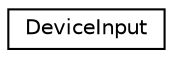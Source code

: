 digraph "Graphical Class Hierarchy"
{
  edge [fontname="Helvetica",fontsize="10",labelfontname="Helvetica",labelfontsize="10"];
  node [fontname="Helvetica",fontsize="10",shape=record];
  rankdir="LR";
  Node0 [label="DeviceInput",height=0.2,width=0.4,color="black", fillcolor="white", style="filled",URL="$classDeviceInput.html"];
}
